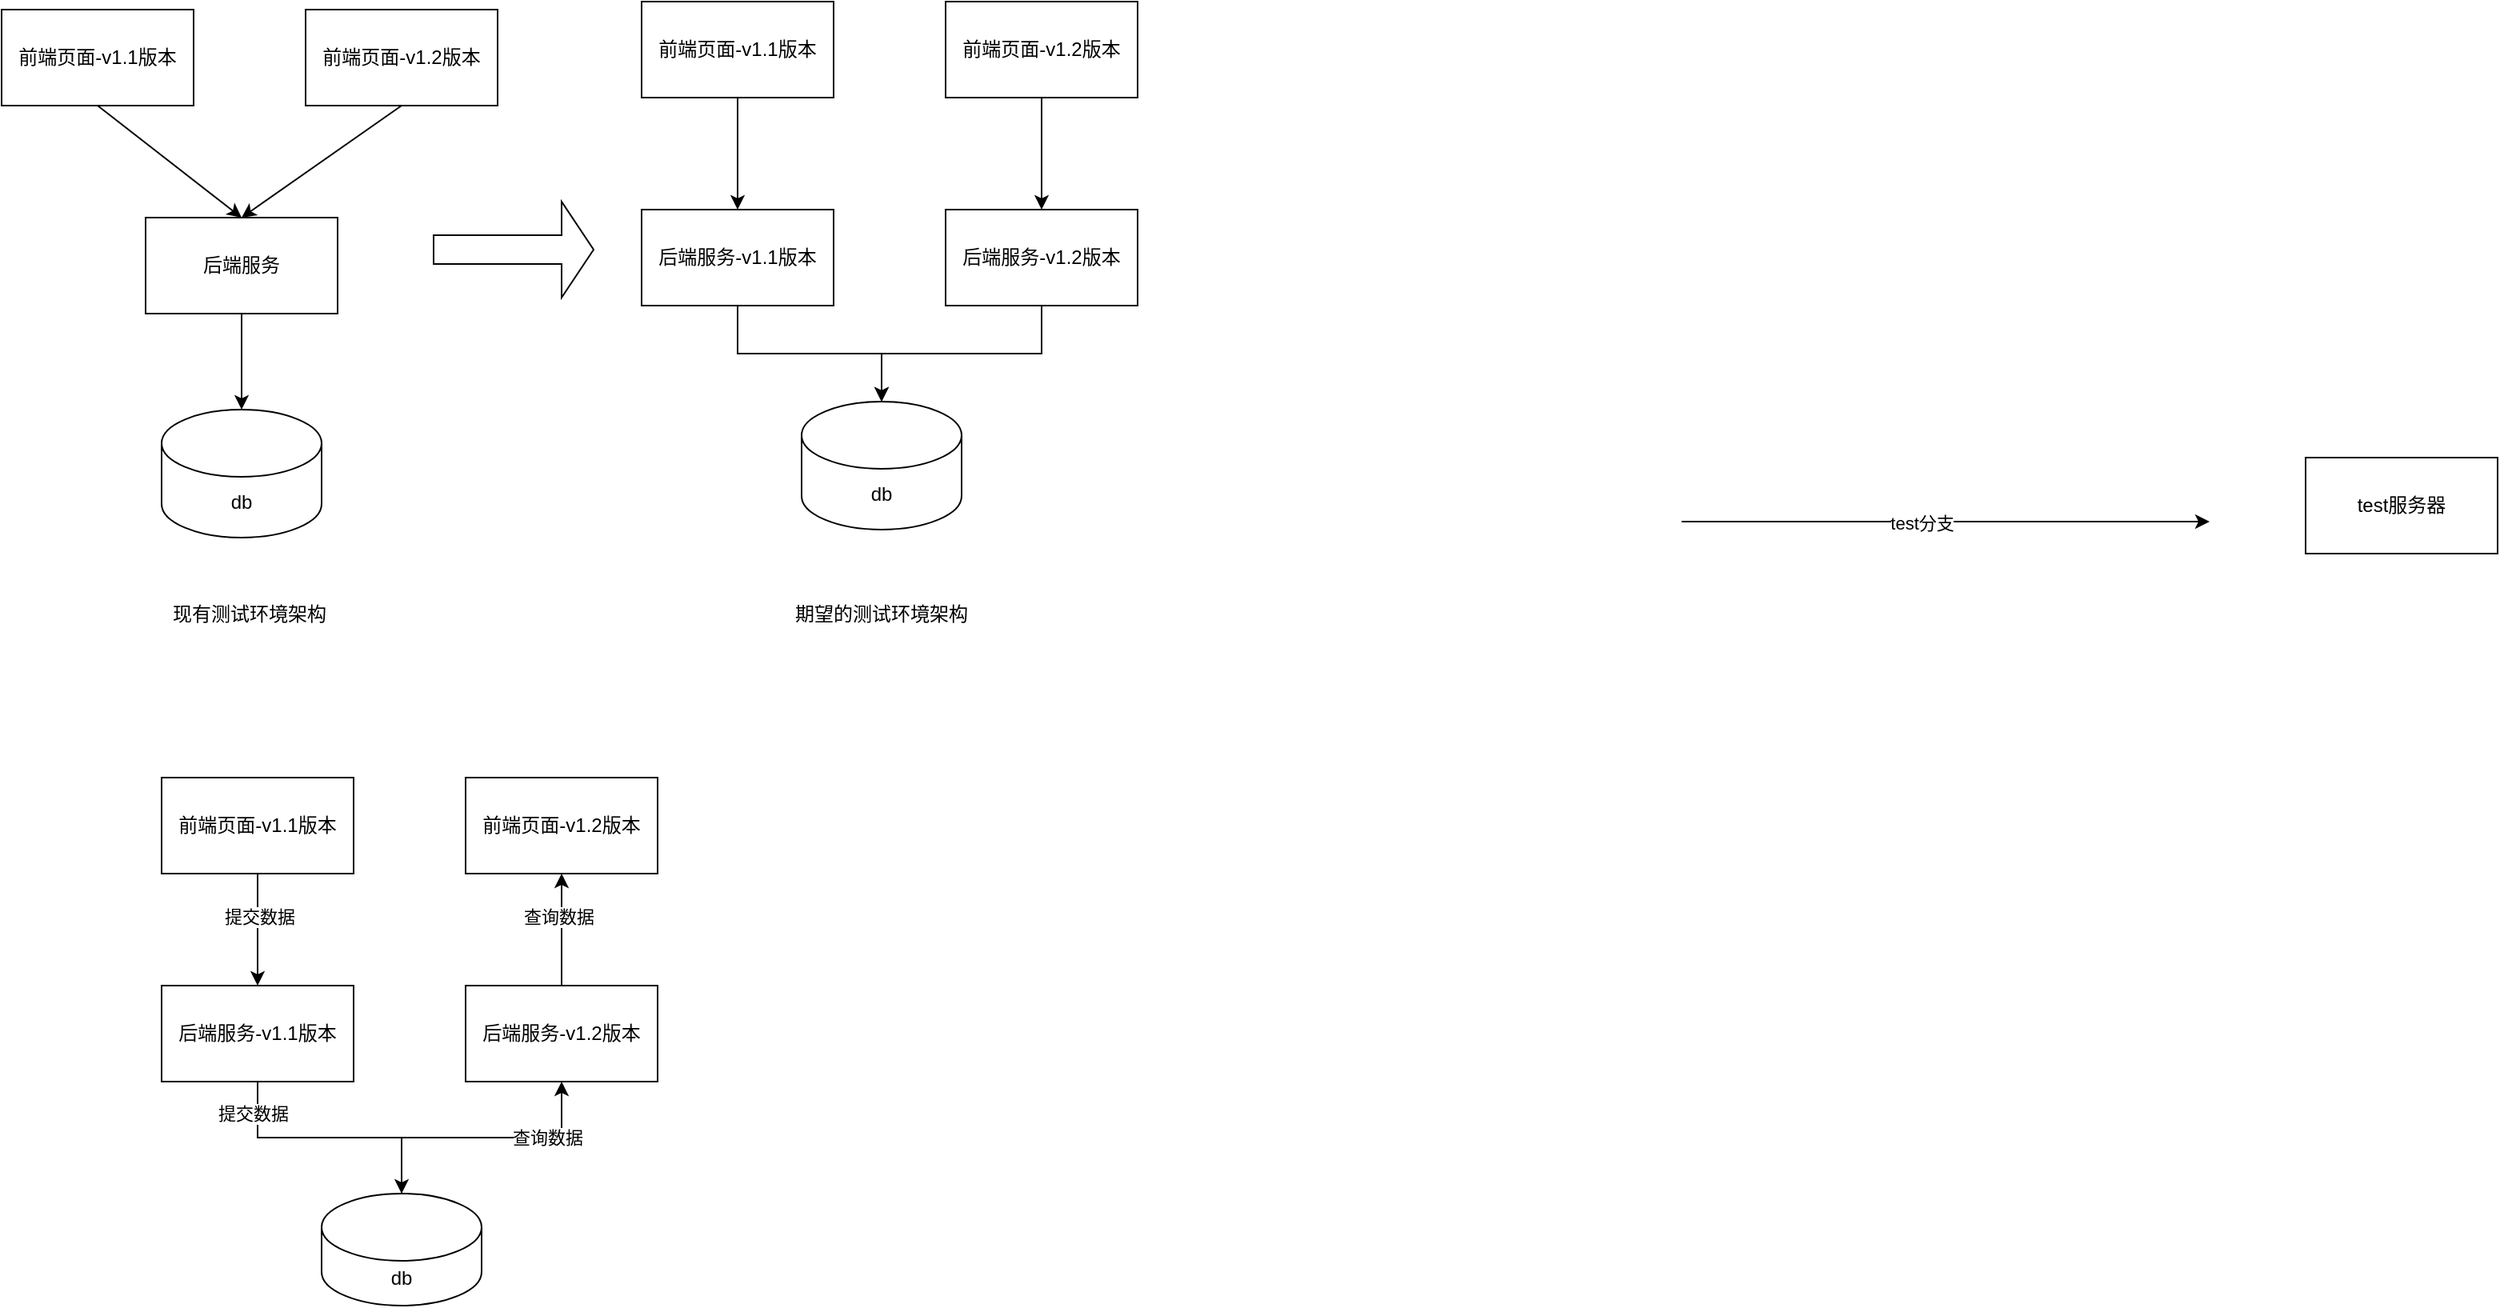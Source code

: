 <mxfile version="14.7.7" type="github">
  <diagram id="LVl2kgTNP0I5IWYGeISx" name="Page-1">
    <mxGraphModel dx="1298" dy="742" grid="1" gridSize="10" guides="1" tooltips="1" connect="1" arrows="1" fold="1" page="1" pageScale="1" pageWidth="827" pageHeight="1169" math="0" shadow="0">
      <root>
        <mxCell id="0" />
        <mxCell id="1" parent="0" />
        <mxCell id="xPOiUe0bKhu3VHsDtpT_-1" value="前端页面-v1.1版本" style="rounded=0;whiteSpace=wrap;html=1;" vertex="1" parent="1">
          <mxGeometry x="60" y="200" width="120" height="60" as="geometry" />
        </mxCell>
        <mxCell id="xPOiUe0bKhu3VHsDtpT_-2" value="前端页面-v1.2版本" style="rounded=0;whiteSpace=wrap;html=1;" vertex="1" parent="1">
          <mxGeometry x="250" y="200" width="120" height="60" as="geometry" />
        </mxCell>
        <mxCell id="xPOiUe0bKhu3VHsDtpT_-7" value="" style="edgeStyle=orthogonalEdgeStyle;rounded=0;orthogonalLoop=1;jettySize=auto;html=1;" edge="1" parent="1" source="xPOiUe0bKhu3VHsDtpT_-3" target="xPOiUe0bKhu3VHsDtpT_-4">
          <mxGeometry relative="1" as="geometry" />
        </mxCell>
        <mxCell id="xPOiUe0bKhu3VHsDtpT_-3" value="后端服务" style="rounded=0;whiteSpace=wrap;html=1;" vertex="1" parent="1">
          <mxGeometry x="150" y="330" width="120" height="60" as="geometry" />
        </mxCell>
        <mxCell id="xPOiUe0bKhu3VHsDtpT_-4" value="db" style="shape=cylinder3;whiteSpace=wrap;html=1;boundedLbl=1;backgroundOutline=1;size=21;" vertex="1" parent="1">
          <mxGeometry x="160" y="450" width="100" height="80" as="geometry" />
        </mxCell>
        <mxCell id="xPOiUe0bKhu3VHsDtpT_-5" value="" style="endArrow=classic;html=1;exitX=0.5;exitY=1;exitDx=0;exitDy=0;entryX=0.5;entryY=0;entryDx=0;entryDy=0;" edge="1" parent="1" source="xPOiUe0bKhu3VHsDtpT_-1" target="xPOiUe0bKhu3VHsDtpT_-3">
          <mxGeometry width="50" height="50" relative="1" as="geometry">
            <mxPoint x="30" y="420" as="sourcePoint" />
            <mxPoint x="80" y="370" as="targetPoint" />
          </mxGeometry>
        </mxCell>
        <mxCell id="xPOiUe0bKhu3VHsDtpT_-6" value="" style="endArrow=classic;html=1;exitX=0.5;exitY=1;exitDx=0;exitDy=0;entryX=0.5;entryY=0;entryDx=0;entryDy=0;" edge="1" parent="1" source="xPOiUe0bKhu3VHsDtpT_-2" target="xPOiUe0bKhu3VHsDtpT_-3">
          <mxGeometry width="50" height="50" relative="1" as="geometry">
            <mxPoint x="130" y="270" as="sourcePoint" />
            <mxPoint x="250" y="330" as="targetPoint" />
          </mxGeometry>
        </mxCell>
        <mxCell id="xPOiUe0bKhu3VHsDtpT_-8" value="前端页面-v1.1版本" style="rounded=0;whiteSpace=wrap;html=1;" vertex="1" parent="1">
          <mxGeometry x="460" y="195" width="120" height="60" as="geometry" />
        </mxCell>
        <mxCell id="xPOiUe0bKhu3VHsDtpT_-17" value="" style="edgeStyle=orthogonalEdgeStyle;rounded=0;orthogonalLoop=1;jettySize=auto;html=1;" edge="1" parent="1" source="xPOiUe0bKhu3VHsDtpT_-9" target="xPOiUe0bKhu3VHsDtpT_-16">
          <mxGeometry relative="1" as="geometry" />
        </mxCell>
        <mxCell id="xPOiUe0bKhu3VHsDtpT_-9" value="前端页面-v1.2版本" style="rounded=0;whiteSpace=wrap;html=1;" vertex="1" parent="1">
          <mxGeometry x="650" y="195" width="120" height="60" as="geometry" />
        </mxCell>
        <mxCell id="xPOiUe0bKhu3VHsDtpT_-10" value="" style="edgeStyle=orthogonalEdgeStyle;rounded=0;orthogonalLoop=1;jettySize=auto;html=1;" edge="1" parent="1" source="xPOiUe0bKhu3VHsDtpT_-11" target="xPOiUe0bKhu3VHsDtpT_-12">
          <mxGeometry relative="1" as="geometry" />
        </mxCell>
        <mxCell id="xPOiUe0bKhu3VHsDtpT_-11" value="后端服务-v1.1版本" style="rounded=0;whiteSpace=wrap;html=1;" vertex="1" parent="1">
          <mxGeometry x="460" y="325" width="120" height="60" as="geometry" />
        </mxCell>
        <mxCell id="xPOiUe0bKhu3VHsDtpT_-12" value="db" style="shape=cylinder3;whiteSpace=wrap;html=1;boundedLbl=1;backgroundOutline=1;size=21;" vertex="1" parent="1">
          <mxGeometry x="560" y="445" width="100" height="80" as="geometry" />
        </mxCell>
        <mxCell id="xPOiUe0bKhu3VHsDtpT_-13" value="" style="endArrow=classic;html=1;exitX=0.5;exitY=1;exitDx=0;exitDy=0;entryX=0.5;entryY=0;entryDx=0;entryDy=0;" edge="1" parent="1" source="xPOiUe0bKhu3VHsDtpT_-8" target="xPOiUe0bKhu3VHsDtpT_-11">
          <mxGeometry width="50" height="50" relative="1" as="geometry">
            <mxPoint x="430" y="415" as="sourcePoint" />
            <mxPoint x="480" y="365" as="targetPoint" />
          </mxGeometry>
        </mxCell>
        <mxCell id="xPOiUe0bKhu3VHsDtpT_-15" value="" style="shape=singleArrow;whiteSpace=wrap;html=1;" vertex="1" parent="1">
          <mxGeometry x="330" y="320" width="100" height="60" as="geometry" />
        </mxCell>
        <mxCell id="xPOiUe0bKhu3VHsDtpT_-18" style="edgeStyle=orthogonalEdgeStyle;rounded=0;orthogonalLoop=1;jettySize=auto;html=1;" edge="1" parent="1" source="xPOiUe0bKhu3VHsDtpT_-16" target="xPOiUe0bKhu3VHsDtpT_-12">
          <mxGeometry relative="1" as="geometry" />
        </mxCell>
        <mxCell id="xPOiUe0bKhu3VHsDtpT_-16" value="后端服务-v1.2版本" style="rounded=0;whiteSpace=wrap;html=1;" vertex="1" parent="1">
          <mxGeometry x="650" y="325" width="120" height="60" as="geometry" />
        </mxCell>
        <mxCell id="xPOiUe0bKhu3VHsDtpT_-19" value="前端页面-v1.1版本" style="rounded=0;whiteSpace=wrap;html=1;" vertex="1" parent="1">
          <mxGeometry x="160" y="680" width="120" height="60" as="geometry" />
        </mxCell>
        <mxCell id="xPOiUe0bKhu3VHsDtpT_-21" value="前端页面-v1.2版本" style="rounded=0;whiteSpace=wrap;html=1;" vertex="1" parent="1">
          <mxGeometry x="350" y="680" width="120" height="60" as="geometry" />
        </mxCell>
        <mxCell id="xPOiUe0bKhu3VHsDtpT_-22" value="" style="edgeStyle=orthogonalEdgeStyle;rounded=0;orthogonalLoop=1;jettySize=auto;html=1;" edge="1" parent="1" source="xPOiUe0bKhu3VHsDtpT_-23" target="xPOiUe0bKhu3VHsDtpT_-24">
          <mxGeometry relative="1" as="geometry" />
        </mxCell>
        <mxCell id="xPOiUe0bKhu3VHsDtpT_-32" value="提交数据" style="edgeLabel;html=1;align=center;verticalAlign=middle;resizable=0;points=[];" vertex="1" connectable="0" parent="xPOiUe0bKhu3VHsDtpT_-22">
          <mxGeometry x="-0.75" y="-3" relative="1" as="geometry">
            <mxPoint as="offset" />
          </mxGeometry>
        </mxCell>
        <mxCell id="xPOiUe0bKhu3VHsDtpT_-23" value="后端服务-v1.1版本" style="rounded=0;whiteSpace=wrap;html=1;" vertex="1" parent="1">
          <mxGeometry x="160" y="810" width="120" height="60" as="geometry" />
        </mxCell>
        <mxCell id="xPOiUe0bKhu3VHsDtpT_-24" value="db" style="shape=cylinder3;whiteSpace=wrap;html=1;boundedLbl=1;backgroundOutline=1;size=21;" vertex="1" parent="1">
          <mxGeometry x="260" y="940" width="100" height="70" as="geometry" />
        </mxCell>
        <mxCell id="xPOiUe0bKhu3VHsDtpT_-25" value="" style="endArrow=classic;html=1;exitX=0.5;exitY=1;exitDx=0;exitDy=0;entryX=0.5;entryY=0;entryDx=0;entryDy=0;" edge="1" parent="1" source="xPOiUe0bKhu3VHsDtpT_-19" target="xPOiUe0bKhu3VHsDtpT_-23">
          <mxGeometry width="50" height="50" relative="1" as="geometry">
            <mxPoint x="130" y="900" as="sourcePoint" />
            <mxPoint x="180" y="850" as="targetPoint" />
          </mxGeometry>
        </mxCell>
        <mxCell id="xPOiUe0bKhu3VHsDtpT_-28" value="提交数据" style="edgeLabel;html=1;align=center;verticalAlign=middle;resizable=0;points=[];" vertex="1" connectable="0" parent="xPOiUe0bKhu3VHsDtpT_-25">
          <mxGeometry x="-0.229" y="1" relative="1" as="geometry">
            <mxPoint as="offset" />
          </mxGeometry>
        </mxCell>
        <mxCell id="xPOiUe0bKhu3VHsDtpT_-34" value="" style="edgeStyle=orthogonalEdgeStyle;rounded=0;orthogonalLoop=1;jettySize=auto;html=1;" edge="1" parent="1" source="xPOiUe0bKhu3VHsDtpT_-27" target="xPOiUe0bKhu3VHsDtpT_-21">
          <mxGeometry relative="1" as="geometry" />
        </mxCell>
        <mxCell id="xPOiUe0bKhu3VHsDtpT_-35" value="查询数据" style="edgeLabel;html=1;align=center;verticalAlign=middle;resizable=0;points=[];" vertex="1" connectable="0" parent="xPOiUe0bKhu3VHsDtpT_-34">
          <mxGeometry x="0.229" y="2" relative="1" as="geometry">
            <mxPoint as="offset" />
          </mxGeometry>
        </mxCell>
        <mxCell id="xPOiUe0bKhu3VHsDtpT_-27" value="后端服务-v1.2版本" style="rounded=0;whiteSpace=wrap;html=1;" vertex="1" parent="1">
          <mxGeometry x="350" y="810" width="120" height="60" as="geometry" />
        </mxCell>
        <mxCell id="xPOiUe0bKhu3VHsDtpT_-31" value="" style="edgeStyle=orthogonalEdgeStyle;rounded=0;orthogonalLoop=1;jettySize=auto;html=1;entryX=0.5;entryY=1;entryDx=0;entryDy=0;exitX=0.5;exitY=0;exitDx=0;exitDy=0;exitPerimeter=0;" edge="1" parent="1" source="xPOiUe0bKhu3VHsDtpT_-24" target="xPOiUe0bKhu3VHsDtpT_-27">
          <mxGeometry relative="1" as="geometry">
            <mxPoint x="230" y="880" as="sourcePoint" />
            <mxPoint x="320" y="950" as="targetPoint" />
          </mxGeometry>
        </mxCell>
        <mxCell id="xPOiUe0bKhu3VHsDtpT_-33" value="查询数据" style="edgeLabel;html=1;align=center;verticalAlign=middle;resizable=0;points=[];" vertex="1" connectable="0" parent="xPOiUe0bKhu3VHsDtpT_-31">
          <mxGeometry x="0.482" relative="1" as="geometry">
            <mxPoint as="offset" />
          </mxGeometry>
        </mxCell>
        <mxCell id="xPOiUe0bKhu3VHsDtpT_-36" value="现有测试环境架构" style="text;html=1;strokeColor=none;fillColor=none;align=center;verticalAlign=middle;whiteSpace=wrap;rounded=0;" vertex="1" parent="1">
          <mxGeometry x="150" y="560" width="130" height="35" as="geometry" />
        </mxCell>
        <mxCell id="xPOiUe0bKhu3VHsDtpT_-37" value="期望的测试环境架构" style="text;html=1;strokeColor=none;fillColor=none;align=center;verticalAlign=middle;whiteSpace=wrap;rounded=0;" vertex="1" parent="1">
          <mxGeometry x="545" y="560" width="130" height="35" as="geometry" />
        </mxCell>
        <mxCell id="xPOiUe0bKhu3VHsDtpT_-38" value="test服务器" style="rounded=0;whiteSpace=wrap;html=1;" vertex="1" parent="1">
          <mxGeometry x="1500" y="480" width="120" height="60" as="geometry" />
        </mxCell>
        <mxCell id="xPOiUe0bKhu3VHsDtpT_-39" value="" style="endArrow=classic;html=1;" edge="1" parent="1">
          <mxGeometry width="50" height="50" relative="1" as="geometry">
            <mxPoint x="1110" y="520" as="sourcePoint" />
            <mxPoint x="1440" y="520" as="targetPoint" />
          </mxGeometry>
        </mxCell>
        <mxCell id="xPOiUe0bKhu3VHsDtpT_-40" value="test分支" style="edgeLabel;html=1;align=center;verticalAlign=middle;resizable=0;points=[];" vertex="1" connectable="0" parent="xPOiUe0bKhu3VHsDtpT_-39">
          <mxGeometry x="-0.091" y="-1" relative="1" as="geometry">
            <mxPoint as="offset" />
          </mxGeometry>
        </mxCell>
      </root>
    </mxGraphModel>
  </diagram>
</mxfile>
